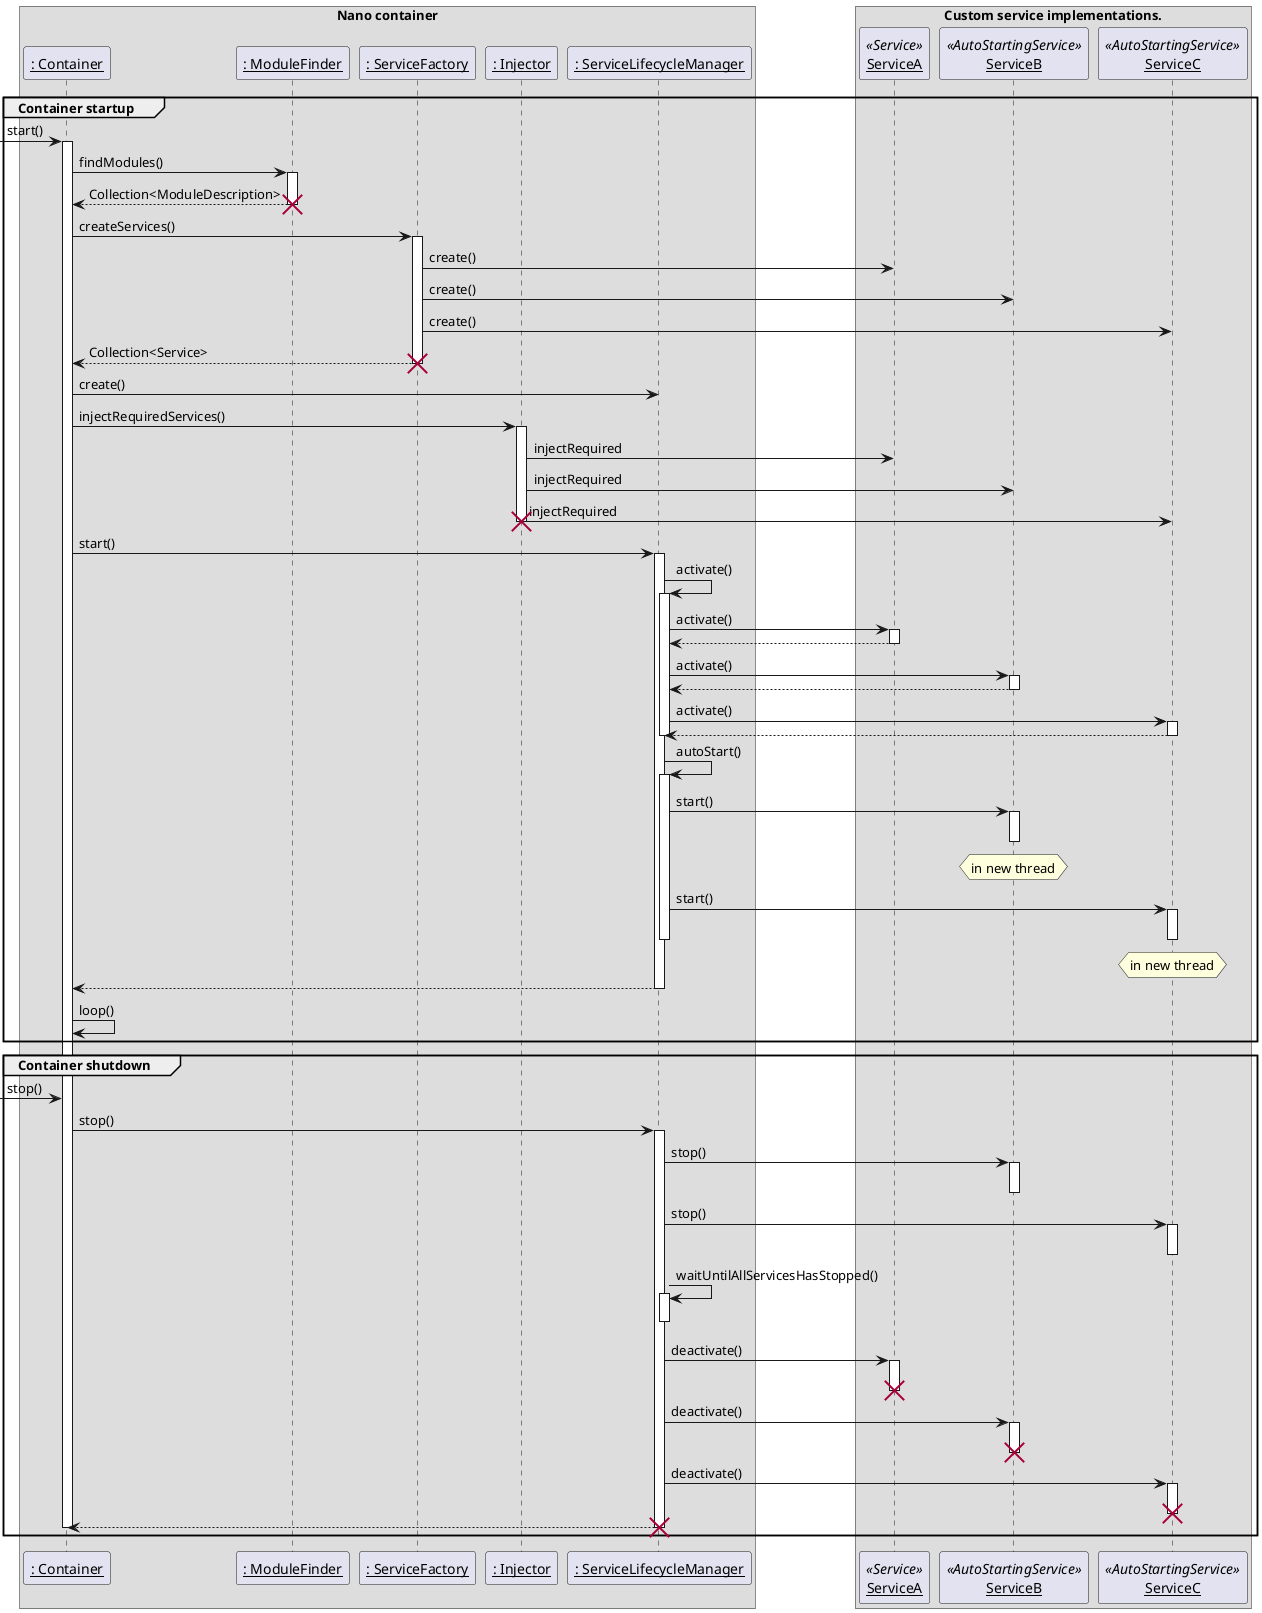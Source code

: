 @startuml Container Lifecycle Sequence
skinparam componentStyle uml2
skinparam sequenceParticipant underline

box "Nano container"
participant ": Container" as Container
participant ": ModuleFinder" as ModuleFinder
participant ": ServiceFactory" as ServiceFactory
participant ": Injector" as Injector
participant ": ServiceLifecycleManager" as ServiceLifecycleManager
end box

box "Custom service implementations."
participant ServiceA << Service >>
participant ServiceB << AutoStartingService >>
participant ServiceC << AutoStartingService >>
end box

group Container startup
    [-> Container: start()
    activate Container

    Container -> ModuleFinder: findModules()
    activate ModuleFinder
    Container <-- ModuleFinder: Collection<ModuleDescription>
    deactivate ModuleFinder
    destroy ModuleFinder

    Container -> ServiceFactory: createServices()
    activate ServiceFactory

    ServiceFactory -> ServiceA: create()
    ServiceFactory -> ServiceB: create()
    ServiceFactory -> ServiceC: create()
    Container <-- ServiceFactory: Collection<Service>
    deactivate ServiceFactory
    destroy ServiceFactory

    Container -> ServiceLifecycleManager: create()
    Container -> Injector: injectRequiredServices()
    activate Injector
    Injector -> ServiceA: injectRequired
    Injector -> ServiceB: injectRequired
    Injector -> ServiceC: injectRequired
    deactivate Injector
    destroy Injector

    Container -> ServiceLifecycleManager: start()
    activate ServiceLifecycleManager


    ServiceLifecycleManager -> ServiceLifecycleManager: activate()
    activate ServiceLifecycleManager

    ServiceLifecycleManager -> ServiceA: activate()
    activate ServiceA
    ServiceA --> ServiceLifecycleManager
    deactivate ServiceA

    ServiceLifecycleManager -> ServiceB: activate()
    activate ServiceB
    ServiceB --> ServiceLifecycleManager
    deactivate ServiceB

    ServiceLifecycleManager -> ServiceC: activate()
    activate ServiceC
    ServiceC --> ServiceLifecycleManager
    deactivate ServiceC

    deactivate ServiceLifecycleManager

    ServiceLifecycleManager -> ServiceLifecycleManager: autoStart()
    activate ServiceLifecycleManager

    ServiceLifecycleManager -> ServiceB: start()
    activate ServiceB
    deactivate ServiceB
    hnote over ServiceB: in new thread

    ServiceLifecycleManager -> ServiceC: start()
    activate ServiceC
    deactivate ServiceC
    hnote over ServiceC: in new thread

    deactivate ServiceLifecycleManager

    ServiceLifecycleManager --> Container
    deactivate ServiceLifecycleManager

    Container -> Container: loop()
end

group Container shutdown
    [-> Container: stop()
    Container -> ServiceLifecycleManager: stop()
    activate ServiceLifecycleManager
    ServiceLifecycleManager -> ServiceB: stop()
    activate ServiceB
    deactivate ServiceB
    ServiceLifecycleManager -> ServiceC: stop()
    activate ServiceC
    deactivate ServiceC

    ServiceLifecycleManager -> ServiceLifecycleManager: waitUntilAllServicesHasStopped()
    activate ServiceLifecycleManager
    deactivate ServiceLifecycleManager

    ServiceLifecycleManager -> ServiceA: deactivate()
    activate ServiceA
    deactivate ServiceA
    destroy ServiceA

    ServiceLifecycleManager -> ServiceB: deactivate()
    activate ServiceB
    deactivate ServiceB
    destroy ServiceB

    ServiceLifecycleManager -> ServiceC: deactivate()
    activate ServiceC
    deactivate ServiceC
    destroy ServiceC

    ServiceLifecycleManager --> Container
    deactivate ServiceLifecycleManager
    destroy ServiceLifecycleManager


    deactivate Container
end

@enduml